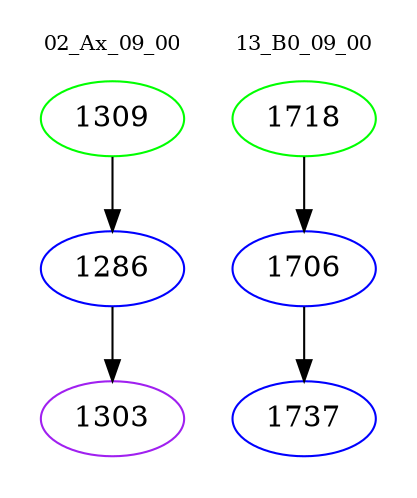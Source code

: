 digraph{
subgraph cluster_0 {
color = white
label = "02_Ax_09_00";
fontsize=10;
T0_1309 [label="1309", color="green"]
T0_1309 -> T0_1286 [color="black"]
T0_1286 [label="1286", color="blue"]
T0_1286 -> T0_1303 [color="black"]
T0_1303 [label="1303", color="purple"]
}
subgraph cluster_1 {
color = white
label = "13_B0_09_00";
fontsize=10;
T1_1718 [label="1718", color="green"]
T1_1718 -> T1_1706 [color="black"]
T1_1706 [label="1706", color="blue"]
T1_1706 -> T1_1737 [color="black"]
T1_1737 [label="1737", color="blue"]
}
}
